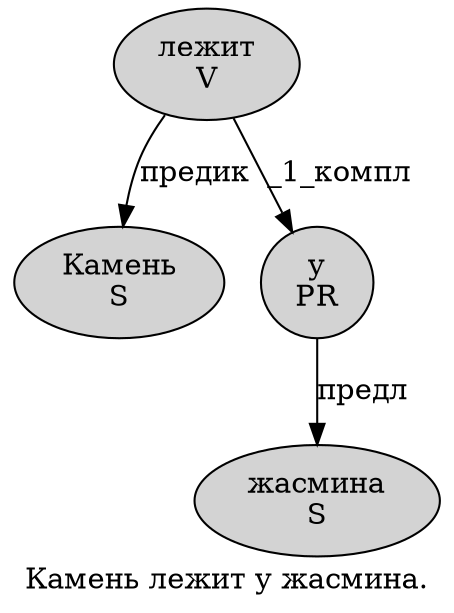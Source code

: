 digraph SENTENCE_1974 {
	graph [label="Камень лежит у жасмина."]
	node [style=filled]
		0 [label="Камень
S" color="" fillcolor=lightgray penwidth=1 shape=ellipse]
		1 [label="лежит
V" color="" fillcolor=lightgray penwidth=1 shape=ellipse]
		2 [label="у
PR" color="" fillcolor=lightgray penwidth=1 shape=ellipse]
		3 [label="жасмина
S" color="" fillcolor=lightgray penwidth=1 shape=ellipse]
			2 -> 3 [label="предл"]
			1 -> 0 [label="предик"]
			1 -> 2 [label="_1_компл"]
}